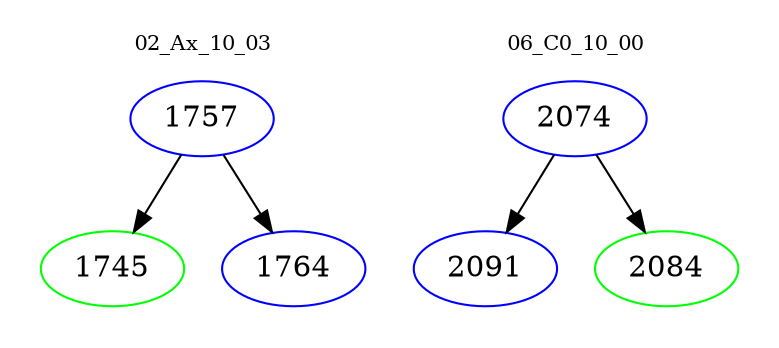 digraph{
subgraph cluster_0 {
color = white
label = "02_Ax_10_03";
fontsize=10;
T0_1757 [label="1757", color="blue"]
T0_1757 -> T0_1745 [color="black"]
T0_1745 [label="1745", color="green"]
T0_1757 -> T0_1764 [color="black"]
T0_1764 [label="1764", color="blue"]
}
subgraph cluster_1 {
color = white
label = "06_C0_10_00";
fontsize=10;
T1_2074 [label="2074", color="blue"]
T1_2074 -> T1_2091 [color="black"]
T1_2091 [label="2091", color="blue"]
T1_2074 -> T1_2084 [color="black"]
T1_2084 [label="2084", color="green"]
}
}

